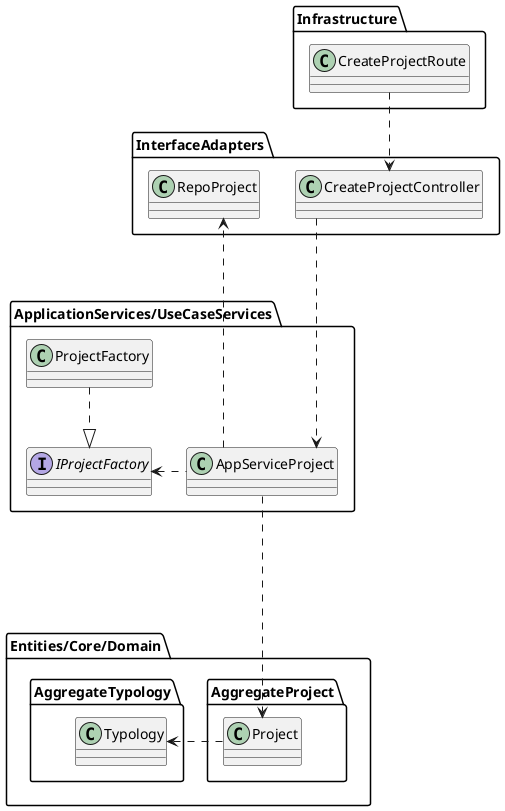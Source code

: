 @startuml
'https://plantuml.com/class-diagram

skinparam linetype ortho
package Infrastructure{
class CreateProjectRoute
}


package InterfaceAdapters{
class CreateProjectController
class RepoProject
}



package ApplicationServices/UseCaseServices{
class AppServiceProject
interface IProjectFactory
class ProjectFactory
}

package Entities/Core/Domain{
package AggregateProject{
class Project
}
package AggregateTypology{
class Typology
}
}




CreateProjectRoute .down.>CreateProjectController

CreateProjectController .down...> AppServiceProject

ProjectFactory ..|> IProjectFactory
AppServiceProject .left.> IProjectFactory


AppServiceProject ....> Project

Project .right.> Typology

AppServiceProject .right..> RepoProject




@enduml